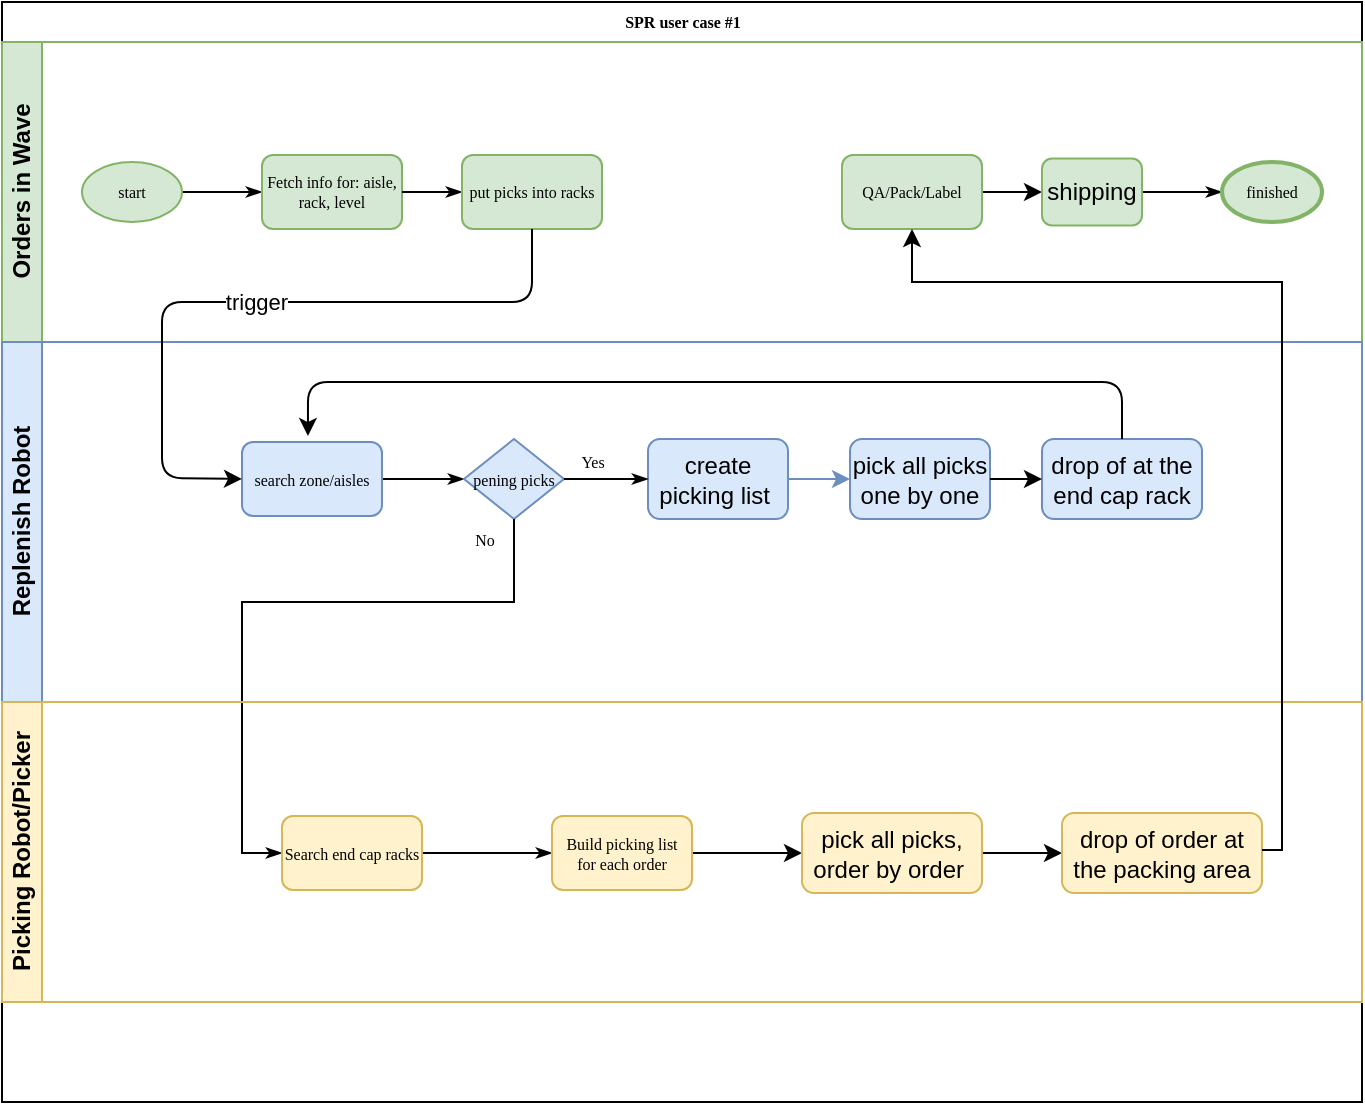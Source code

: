 <mxfile version="13.10.2" type="github">
  <diagram name="Page-1" id="c7488fd3-1785-93aa-aadb-54a6760d102a">
    <mxGraphModel dx="881" dy="367" grid="1" gridSize="10" guides="1" tooltips="1" connect="1" arrows="1" fold="1" page="1" pageScale="1" pageWidth="1100" pageHeight="850" background="none" math="0" shadow="0">
      <root>
        <mxCell id="0" />
        <mxCell id="1" parent="0" />
        <mxCell id="2b4e8129b02d487f-1" value="SPR user case #1" style="swimlane;html=1;childLayout=stackLayout;horizontal=1;startSize=20;horizontalStack=0;rounded=0;shadow=0;labelBackgroundColor=none;strokeWidth=1;fontFamily=Verdana;fontSize=8;align=center;" parent="1" vertex="1">
          <mxGeometry x="180" y="70" width="680" height="550" as="geometry" />
        </mxCell>
        <mxCell id="2b4e8129b02d487f-2" value="Orders in Wave" style="swimlane;html=1;startSize=20;horizontal=0;fillColor=#d5e8d4;strokeColor=#82b366;" parent="2b4e8129b02d487f-1" vertex="1">
          <mxGeometry y="20" width="680" height="150" as="geometry" />
        </mxCell>
        <mxCell id="2b4e8129b02d487f-18" style="edgeStyle=orthogonalEdgeStyle;rounded=0;html=1;labelBackgroundColor=none;startArrow=none;startFill=0;startSize=5;endArrow=classicThin;endFill=1;endSize=5;jettySize=auto;orthogonalLoop=1;strokeWidth=1;fontFamily=Verdana;fontSize=8" parent="2b4e8129b02d487f-2" source="2b4e8129b02d487f-5" target="2b4e8129b02d487f-6" edge="1">
          <mxGeometry relative="1" as="geometry" />
        </mxCell>
        <mxCell id="2b4e8129b02d487f-5" value="start" style="ellipse;whiteSpace=wrap;html=1;rounded=0;shadow=0;labelBackgroundColor=none;strokeWidth=1;fontFamily=Verdana;fontSize=8;align=center;fillColor=#d5e8d4;strokeColor=#82b366;" parent="2b4e8129b02d487f-2" vertex="1">
          <mxGeometry x="40" y="60" width="50" height="30" as="geometry" />
        </mxCell>
        <mxCell id="2b4e8129b02d487f-6" value="Fetch info for: aisle, rack, level" style="rounded=1;whiteSpace=wrap;html=1;shadow=0;labelBackgroundColor=none;strokeWidth=1;fontFamily=Verdana;fontSize=8;align=center;fillColor=#d5e8d4;strokeColor=#82b366;" parent="2b4e8129b02d487f-2" vertex="1">
          <mxGeometry x="130" y="56.5" width="70" height="37" as="geometry" />
        </mxCell>
        <mxCell id="2b4e8129b02d487f-20" style="edgeStyle=orthogonalEdgeStyle;rounded=0;html=1;labelBackgroundColor=none;startArrow=none;startFill=0;startSize=5;endArrow=classicThin;endFill=1;endSize=5;jettySize=auto;orthogonalLoop=1;strokeWidth=1;fontFamily=Verdana;fontSize=8;exitX=1;exitY=0.5;exitDx=0;exitDy=0;entryX=0;entryY=0.5;entryDx=0;entryDy=0;" parent="2b4e8129b02d487f-2" source="2b4e8129b02d487f-6" target="2b4e8129b02d487f-7" edge="1">
          <mxGeometry relative="1" as="geometry">
            <mxPoint x="330" y="75" as="targetPoint" />
          </mxGeometry>
        </mxCell>
        <mxCell id="2b4e8129b02d487f-7" value="put picks into racks" style="rounded=1;whiteSpace=wrap;html=1;shadow=0;labelBackgroundColor=none;strokeWidth=1;fontFamily=Verdana;fontSize=8;align=center;fillColor=#d5e8d4;strokeColor=#82b366;" parent="2b4e8129b02d487f-2" vertex="1">
          <mxGeometry x="230" y="56.5" width="70" height="37" as="geometry" />
        </mxCell>
        <mxCell id="83kzXFb5chnddCr1dOcS-18" style="edgeStyle=orthogonalEdgeStyle;rounded=0;orthogonalLoop=1;jettySize=auto;html=1;entryX=0;entryY=0.5;entryDx=0;entryDy=0;" edge="1" parent="2b4e8129b02d487f-2" source="2b4e8129b02d487f-9" target="83kzXFb5chnddCr1dOcS-15">
          <mxGeometry relative="1" as="geometry" />
        </mxCell>
        <mxCell id="2b4e8129b02d487f-9" value="QA/Pack/Label" style="rounded=1;whiteSpace=wrap;html=1;shadow=0;labelBackgroundColor=none;strokeWidth=1;fontFamily=Verdana;fontSize=8;align=center;fillColor=#d5e8d4;strokeColor=#82b366;" parent="2b4e8129b02d487f-2" vertex="1">
          <mxGeometry x="420" y="56.5" width="70" height="37" as="geometry" />
        </mxCell>
        <mxCell id="2b4e8129b02d487f-23" style="edgeStyle=orthogonalEdgeStyle;rounded=0;html=1;labelBackgroundColor=none;startArrow=none;startFill=0;startSize=5;endArrow=classicThin;endFill=1;endSize=5;jettySize=auto;orthogonalLoop=1;strokeWidth=1;fontFamily=Verdana;fontSize=8;exitX=1;exitY=0.5;exitDx=0;exitDy=0;" parent="2b4e8129b02d487f-2" source="83kzXFb5chnddCr1dOcS-15" target="2b4e8129b02d487f-11" edge="1">
          <mxGeometry relative="1" as="geometry">
            <mxPoint x="579.966" y="75.034" as="sourcePoint" />
          </mxGeometry>
        </mxCell>
        <mxCell id="2b4e8129b02d487f-11" value="finished" style="ellipse;whiteSpace=wrap;html=1;rounded=0;shadow=0;labelBackgroundColor=none;strokeWidth=2;fontFamily=Verdana;fontSize=8;align=center;fillColor=#d5e8d4;strokeColor=#82b366;" parent="2b4e8129b02d487f-2" vertex="1">
          <mxGeometry x="610" y="60" width="50" height="30" as="geometry" />
        </mxCell>
        <mxCell id="83kzXFb5chnddCr1dOcS-15" value="shipping" style="rounded=1;whiteSpace=wrap;html=1;fillColor=#d5e8d4;strokeColor=#82b366;" vertex="1" parent="2b4e8129b02d487f-2">
          <mxGeometry x="520" y="58.25" width="50" height="33.5" as="geometry" />
        </mxCell>
        <mxCell id="2b4e8129b02d487f-3" value="Replenish Robot" style="swimlane;html=1;startSize=20;horizontal=0;fillColor=#dae8fc;strokeColor=#6c8ebf;" parent="2b4e8129b02d487f-1" vertex="1">
          <mxGeometry y="170" width="680" height="180" as="geometry">
            <mxRectangle y="170" width="680" height="20" as="alternateBounds" />
          </mxGeometry>
        </mxCell>
        <mxCell id="2b4e8129b02d487f-26" style="edgeStyle=orthogonalEdgeStyle;rounded=0;html=1;labelBackgroundColor=none;startArrow=none;startFill=0;startSize=5;endArrow=classicThin;endFill=1;endSize=5;jettySize=auto;orthogonalLoop=1;strokeWidth=1;fontFamily=Verdana;fontSize=8" parent="2b4e8129b02d487f-3" source="2b4e8129b02d487f-12" target="2b4e8129b02d487f-13" edge="1">
          <mxGeometry relative="1" as="geometry" />
        </mxCell>
        <mxCell id="2b4e8129b02d487f-12" value="search zone/aisles" style="rounded=1;whiteSpace=wrap;html=1;shadow=0;labelBackgroundColor=none;strokeWidth=1;fontFamily=Verdana;fontSize=8;align=center;fillColor=#dae8fc;strokeColor=#6c8ebf;" parent="2b4e8129b02d487f-3" vertex="1">
          <mxGeometry x="120" y="50.0" width="70" height="37" as="geometry" />
        </mxCell>
        <mxCell id="2b4e8129b02d487f-13" value="pening picks" style="strokeWidth=1;html=1;shape=mxgraph.flowchart.decision;whiteSpace=wrap;rounded=1;shadow=0;labelBackgroundColor=none;fontFamily=Verdana;fontSize=8;align=center;fillColor=#dae8fc;strokeColor=#6c8ebf;" parent="2b4e8129b02d487f-3" vertex="1">
          <mxGeometry x="231" y="48.5" width="50" height="40" as="geometry" />
        </mxCell>
        <mxCell id="83kzXFb5chnddCr1dOcS-4" value="create picking list&amp;nbsp;" style="rounded=1;whiteSpace=wrap;html=1;fillColor=#dae8fc;strokeColor=#6c8ebf;" vertex="1" parent="2b4e8129b02d487f-3">
          <mxGeometry x="323" y="48.5" width="70" height="40" as="geometry" />
        </mxCell>
        <mxCell id="83kzXFb5chnddCr1dOcS-5" value="pick all picks one by one" style="rounded=1;whiteSpace=wrap;html=1;fillColor=#dae8fc;strokeColor=#6c8ebf;" vertex="1" parent="2b4e8129b02d487f-3">
          <mxGeometry x="424" y="48.5" width="70" height="40" as="geometry" />
        </mxCell>
        <mxCell id="83kzXFb5chnddCr1dOcS-6" value="drop of at the end cap rack" style="rounded=1;whiteSpace=wrap;html=1;fillColor=#dae8fc;strokeColor=#6c8ebf;" vertex="1" parent="2b4e8129b02d487f-3">
          <mxGeometry x="520" y="48.5" width="80" height="40" as="geometry" />
        </mxCell>
        <mxCell id="2b4e8129b02d487f-27" value="Yes" style="edgeStyle=orthogonalEdgeStyle;rounded=0;html=1;labelBackgroundColor=none;startArrow=none;startFill=0;startSize=5;endArrow=classicThin;endFill=1;endSize=5;jettySize=auto;orthogonalLoop=1;strokeWidth=1;fontFamily=Verdana;fontSize=8;entryX=0;entryY=0.5;entryDx=0;entryDy=0;" parent="2b4e8129b02d487f-3" source="2b4e8129b02d487f-13" target="83kzXFb5chnddCr1dOcS-4" edge="1">
          <mxGeometry x="-0.365" y="9" relative="1" as="geometry">
            <mxPoint as="offset" />
          </mxGeometry>
        </mxCell>
        <mxCell id="83kzXFb5chnddCr1dOcS-7" value="" style="endArrow=classic;html=1;exitX=1;exitY=0.5;exitDx=0;exitDy=0;entryX=0;entryY=0.5;entryDx=0;entryDy=0;fillColor=#dae8fc;strokeColor=#6c8ebf;" edge="1" parent="2b4e8129b02d487f-3" source="83kzXFb5chnddCr1dOcS-4" target="83kzXFb5chnddCr1dOcS-5">
          <mxGeometry width="50" height="50" relative="1" as="geometry">
            <mxPoint x="430" y="120" as="sourcePoint" />
            <mxPoint x="400" y="70" as="targetPoint" />
          </mxGeometry>
        </mxCell>
        <mxCell id="83kzXFb5chnddCr1dOcS-8" value="" style="endArrow=classic;html=1;entryX=0;entryY=0.5;entryDx=0;entryDy=0;exitX=1;exitY=0.5;exitDx=0;exitDy=0;" edge="1" parent="2b4e8129b02d487f-3" source="83kzXFb5chnddCr1dOcS-5" target="83kzXFb5chnddCr1dOcS-6">
          <mxGeometry width="50" height="50" relative="1" as="geometry">
            <mxPoint x="90" y="140" as="sourcePoint" />
            <mxPoint x="140" y="90" as="targetPoint" />
          </mxGeometry>
        </mxCell>
        <mxCell id="83kzXFb5chnddCr1dOcS-10" value="" style="endArrow=classic;html=1;entryX=0.471;entryY=-0.081;entryDx=0;entryDy=0;entryPerimeter=0;exitX=0.5;exitY=0;exitDx=0;exitDy=0;" edge="1" parent="2b4e8129b02d487f-3" source="83kzXFb5chnddCr1dOcS-6" target="2b4e8129b02d487f-12">
          <mxGeometry width="50" height="50" relative="1" as="geometry">
            <mxPoint x="260" y="120" as="sourcePoint" />
            <mxPoint x="310" y="70" as="targetPoint" />
            <Array as="points">
              <mxPoint x="560" y="20" />
              <mxPoint x="153" y="20" />
            </Array>
          </mxGeometry>
        </mxCell>
        <mxCell id="83kzXFb5chnddCr1dOcS-1" value="" style="endArrow=classic;html=1;entryX=0;entryY=0.5;entryDx=0;entryDy=0;exitX=0.5;exitY=1;exitDx=0;exitDy=0;" edge="1" parent="2b4e8129b02d487f-1" source="2b4e8129b02d487f-7" target="2b4e8129b02d487f-12">
          <mxGeometry relative="1" as="geometry">
            <mxPoint x="140" y="130" as="sourcePoint" />
            <mxPoint x="240" y="130" as="targetPoint" />
            <Array as="points">
              <mxPoint x="265" y="150" />
              <mxPoint x="80" y="150" />
              <mxPoint x="80" y="238" />
            </Array>
          </mxGeometry>
        </mxCell>
        <mxCell id="83kzXFb5chnddCr1dOcS-2" value="trigger" style="edgeLabel;resizable=0;html=1;align=center;verticalAlign=middle;" connectable="0" vertex="1" parent="83kzXFb5chnddCr1dOcS-1">
          <mxGeometry relative="1" as="geometry" />
        </mxCell>
        <mxCell id="2b4e8129b02d487f-25" value="No" style="edgeStyle=orthogonalEdgeStyle;rounded=0;html=1;labelBackgroundColor=none;startArrow=none;startFill=0;startSize=5;endArrow=classicThin;endFill=1;endSize=5;jettySize=auto;orthogonalLoop=1;strokeWidth=1;fontFamily=Verdana;fontSize=8;entryX=0;entryY=0.5;entryDx=0;entryDy=0;exitX=0.5;exitY=1;exitDx=0;exitDy=0;exitPerimeter=0;" parent="2b4e8129b02d487f-1" source="2b4e8129b02d487f-13" target="2b4e8129b02d487f-14" edge="1">
          <mxGeometry x="-0.936" y="-15" relative="1" as="geometry">
            <mxPoint as="offset" />
            <mxPoint x="265" y="190" as="targetPoint" />
            <Array as="points">
              <mxPoint x="256" y="300" />
              <mxPoint x="120" y="300" />
              <mxPoint x="120" y="426" />
            </Array>
          </mxGeometry>
        </mxCell>
        <mxCell id="2b4e8129b02d487f-4" value="Picking Robot/Picker" style="swimlane;html=1;startSize=20;horizontal=0;fillColor=#fff2cc;strokeColor=#d6b656;" parent="2b4e8129b02d487f-1" vertex="1">
          <mxGeometry y="350" width="680" height="150" as="geometry" />
        </mxCell>
        <mxCell id="2b4e8129b02d487f-28" style="edgeStyle=orthogonalEdgeStyle;rounded=0;html=1;labelBackgroundColor=none;startArrow=none;startFill=0;startSize=5;endArrow=classicThin;endFill=1;endSize=5;jettySize=auto;orthogonalLoop=1;strokeWidth=1;fontFamily=Verdana;fontSize=8;entryX=0;entryY=0.5;entryDx=0;entryDy=0;" parent="2b4e8129b02d487f-4" source="2b4e8129b02d487f-14" target="2b4e8129b02d487f-17" edge="1">
          <mxGeometry relative="1" as="geometry">
            <mxPoint x="330" y="75.5" as="targetPoint" />
          </mxGeometry>
        </mxCell>
        <mxCell id="2b4e8129b02d487f-14" value="Search end cap racks" style="rounded=1;whiteSpace=wrap;html=1;shadow=0;labelBackgroundColor=none;strokeWidth=1;fontFamily=Verdana;fontSize=8;align=center;fillColor=#fff2cc;strokeColor=#d6b656;" parent="2b4e8129b02d487f-4" vertex="1">
          <mxGeometry x="140" y="57.0" width="70" height="37" as="geometry" />
        </mxCell>
        <mxCell id="83kzXFb5chnddCr1dOcS-13" style="edgeStyle=orthogonalEdgeStyle;rounded=0;orthogonalLoop=1;jettySize=auto;html=1;exitX=1;exitY=0.5;exitDx=0;exitDy=0;entryX=0;entryY=0.5;entryDx=0;entryDy=0;" edge="1" parent="2b4e8129b02d487f-4" source="2b4e8129b02d487f-17" target="83kzXFb5chnddCr1dOcS-11">
          <mxGeometry relative="1" as="geometry" />
        </mxCell>
        <mxCell id="2b4e8129b02d487f-17" value="Build picking list&lt;br&gt;for each order" style="rounded=1;whiteSpace=wrap;html=1;shadow=0;labelBackgroundColor=none;strokeWidth=1;fontFamily=Verdana;fontSize=8;align=center;fillColor=#fff2cc;strokeColor=#d6b656;" parent="2b4e8129b02d487f-4" vertex="1">
          <mxGeometry x="275" y="57.0" width="70" height="37" as="geometry" />
        </mxCell>
        <mxCell id="83kzXFb5chnddCr1dOcS-14" style="edgeStyle=orthogonalEdgeStyle;rounded=0;orthogonalLoop=1;jettySize=auto;html=1;entryX=0;entryY=0.5;entryDx=0;entryDy=0;" edge="1" parent="2b4e8129b02d487f-4" source="83kzXFb5chnddCr1dOcS-11" target="83kzXFb5chnddCr1dOcS-12">
          <mxGeometry relative="1" as="geometry" />
        </mxCell>
        <mxCell id="83kzXFb5chnddCr1dOcS-11" value="pick all picks,&lt;br&gt;order by order&amp;nbsp;" style="rounded=1;whiteSpace=wrap;html=1;fillColor=#fff2cc;strokeColor=#d6b656;" vertex="1" parent="2b4e8129b02d487f-4">
          <mxGeometry x="400" y="55.5" width="90" height="40" as="geometry" />
        </mxCell>
        <mxCell id="83kzXFb5chnddCr1dOcS-12" value="drop of order at the packing area" style="rounded=1;whiteSpace=wrap;html=1;fillColor=#fff2cc;strokeColor=#d6b656;" vertex="1" parent="2b4e8129b02d487f-4">
          <mxGeometry x="530" y="55.5" width="100" height="40" as="geometry" />
        </mxCell>
        <mxCell id="83kzXFb5chnddCr1dOcS-16" style="edgeStyle=orthogonalEdgeStyle;rounded=0;orthogonalLoop=1;jettySize=auto;html=1;" edge="1" parent="2b4e8129b02d487f-1" source="83kzXFb5chnddCr1dOcS-12" target="2b4e8129b02d487f-9">
          <mxGeometry relative="1" as="geometry">
            <Array as="points">
              <mxPoint x="640" y="424" />
              <mxPoint x="640" y="140" />
              <mxPoint x="455" y="140" />
            </Array>
          </mxGeometry>
        </mxCell>
      </root>
    </mxGraphModel>
  </diagram>
</mxfile>
